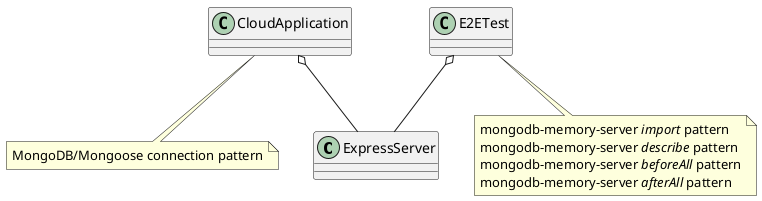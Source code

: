 @startuml
'https://plantuml.com/class-diagram

class ExpressServer

class CloudApplication
note bottom of CloudApplication
     MongoDB/Mongoose connection pattern
end note

class E2ETest
note bottom of E2ETest
     mongodb-memory-server <i>import</i> pattern
     mongodb-memory-server <i>describe</i> pattern
     mongodb-memory-server <i>beforeAll</i> pattern
     mongodb-memory-server <i>afterAll</i> pattern
end note

CloudApplication o-- ExpressServer

E2ETest  o-- ExpressServer
@enduml